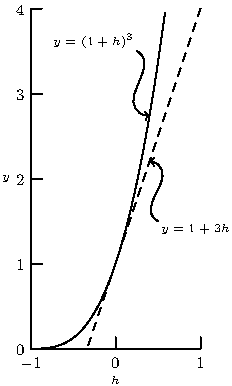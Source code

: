 import graph;
import math;

real X=1;

unitsize(3cm/(2*X));
defaultpen(fontsize(6pt));

typedef real r_r(real x);
typedef bool3 r_b3(real x);

void labpath(pair lp, real x0, r_r g, string tex, pair dir)
{
  real m=(g(x0+1e-6)-g(x0-1e-6))/(2e-6);
  pair u=(-m,1)/sqrt(m*m+1);
  pair p0=(x0,g(x0));
  if (p0.y>lp.y) {
    u=-u;
  }

  draw(lp..(lp-0.1*dir)..((x0,g(x0))+0.1*u)..(x0,g(x0)),arrow=Arrow(TeXHead));
  label(tex,lp,dir);
}

real f(real x) { return (1+x)**3; }
real g(real x) { return (1+3*x); }

real ymin=0,ymax=4;

bool3 boundf(real x) { real y=f(x); return ymin <= y && y <= ymax; }
bool3 boundg(real x) { real y=g(x); return ymin <= y && y <= ymax; }

draw(graph(f,cond=boundf,-X,X,operator ..));
draw(graph(g,cond=boundg,-X,X,operator ..),dashed);
labpath((0.25,3.5),0.4,f,"$y=(1+h)^3$",NW);
labpath((0.5,1.5),0.4,g,"$y=1+3h$",SE);

xaxis("$h$",Bottom,LeftTicks(Label(fontsize(8pt)),new real[]{-X,0,X}));
yaxis("$y$",Left,RightTicks(Label(fontsize(8pt)),new real[]{1-2*X,1-X,1,1+X,1+2*X,1+3*X}));
